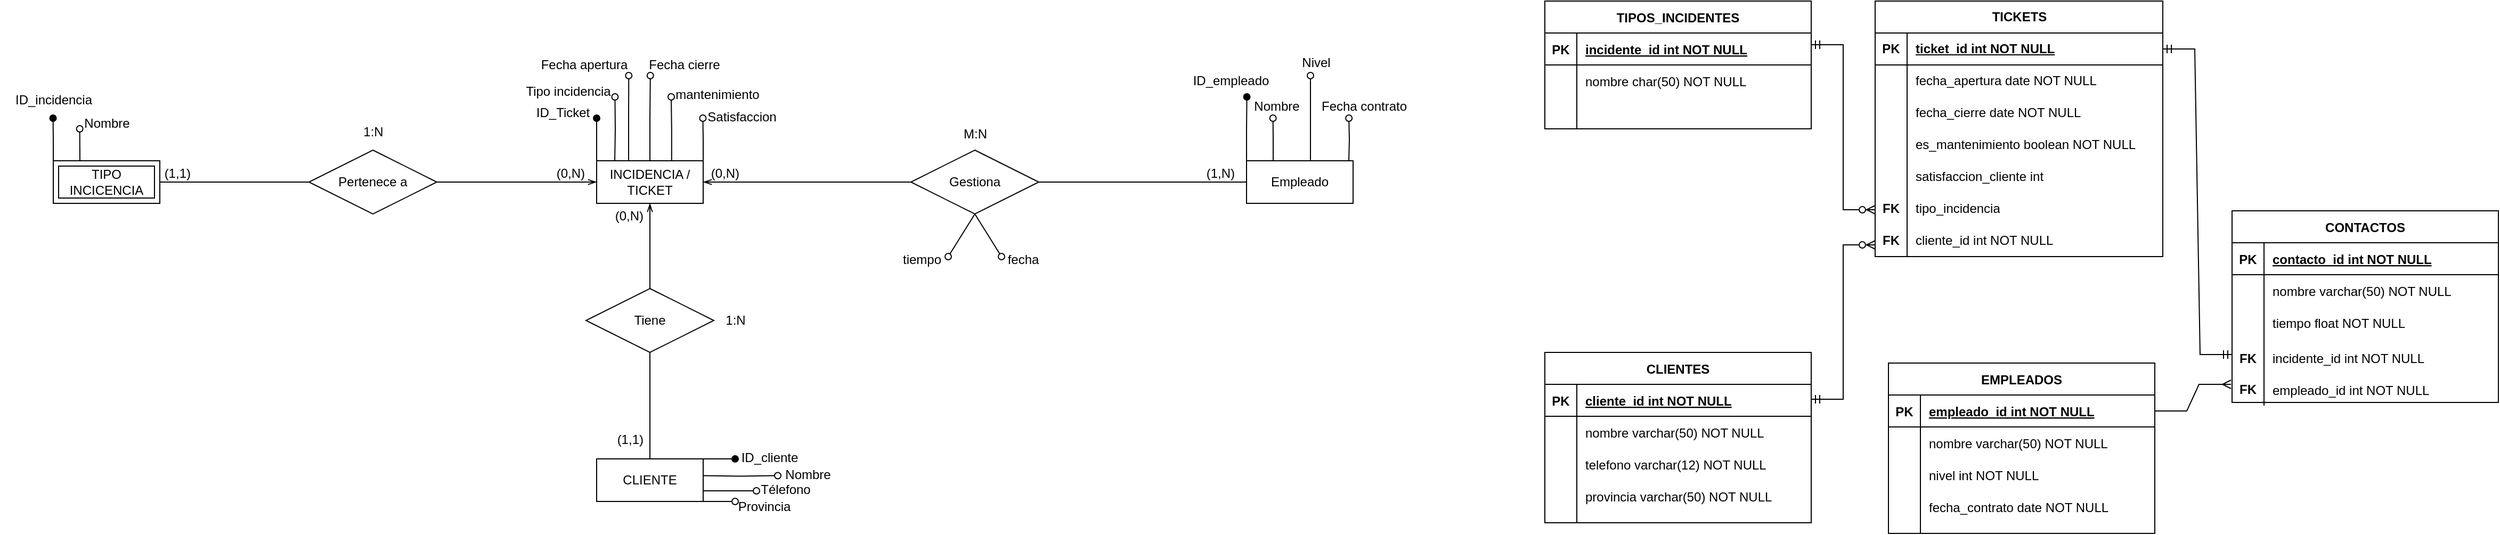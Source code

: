 <mxfile version="26.0.16">
  <diagram id="R2lEEEUBdFMjLlhIrx00" name="Page-1">
    <mxGraphModel dx="2867" dy="589" grid="1" gridSize="10" guides="1" tooltips="1" connect="1" arrows="1" fold="1" page="1" pageScale="1" pageWidth="850" pageHeight="1100" math="0" shadow="0" extFonts="Permanent Marker^https://fonts.googleapis.com/css?family=Permanent+Marker">
      <root>
        <mxCell id="0" />
        <mxCell id="1" parent="0" />
        <mxCell id="C-vyLk0tnHw3VtMMgP7b-2" value="CLIENTES" style="shape=table;startSize=30;container=1;collapsible=1;childLayout=tableLayout;fixedRows=1;rowLines=0;fontStyle=1;align=center;resizeLast=1;" parent="1" vertex="1">
          <mxGeometry x="-200" y="430" width="250" height="160" as="geometry" />
        </mxCell>
        <mxCell id="C-vyLk0tnHw3VtMMgP7b-3" value="" style="shape=partialRectangle;collapsible=0;dropTarget=0;pointerEvents=0;fillColor=none;points=[[0,0.5],[1,0.5]];portConstraint=eastwest;top=0;left=0;right=0;bottom=1;" parent="C-vyLk0tnHw3VtMMgP7b-2" vertex="1">
          <mxGeometry y="30" width="250" height="30" as="geometry" />
        </mxCell>
        <mxCell id="C-vyLk0tnHw3VtMMgP7b-4" value="PK" style="shape=partialRectangle;overflow=hidden;connectable=0;fillColor=none;top=0;left=0;bottom=0;right=0;fontStyle=1;" parent="C-vyLk0tnHw3VtMMgP7b-3" vertex="1">
          <mxGeometry width="30" height="30" as="geometry">
            <mxRectangle width="30" height="30" as="alternateBounds" />
          </mxGeometry>
        </mxCell>
        <mxCell id="C-vyLk0tnHw3VtMMgP7b-5" value="cliente_id int NOT NULL" style="shape=partialRectangle;overflow=hidden;connectable=0;fillColor=none;top=0;left=0;bottom=0;right=0;align=left;spacingLeft=6;fontStyle=5;" parent="C-vyLk0tnHw3VtMMgP7b-3" vertex="1">
          <mxGeometry x="30" width="220" height="30" as="geometry">
            <mxRectangle width="220" height="30" as="alternateBounds" />
          </mxGeometry>
        </mxCell>
        <mxCell id="C-vyLk0tnHw3VtMMgP7b-6" value="" style="shape=partialRectangle;collapsible=0;dropTarget=0;pointerEvents=0;fillColor=none;points=[[0,0.5],[1,0.5]];portConstraint=eastwest;top=0;left=0;right=0;bottom=0;" parent="C-vyLk0tnHw3VtMMgP7b-2" vertex="1">
          <mxGeometry y="60" width="250" height="30" as="geometry" />
        </mxCell>
        <mxCell id="C-vyLk0tnHw3VtMMgP7b-7" value="" style="shape=partialRectangle;overflow=hidden;connectable=0;fillColor=none;top=0;left=0;bottom=0;right=0;" parent="C-vyLk0tnHw3VtMMgP7b-6" vertex="1">
          <mxGeometry width="30" height="30" as="geometry">
            <mxRectangle width="30" height="30" as="alternateBounds" />
          </mxGeometry>
        </mxCell>
        <mxCell id="C-vyLk0tnHw3VtMMgP7b-8" value="nombre varchar(50) NOT NULL" style="shape=partialRectangle;overflow=hidden;connectable=0;fillColor=none;top=0;left=0;bottom=0;right=0;align=left;spacingLeft=6;" parent="C-vyLk0tnHw3VtMMgP7b-6" vertex="1">
          <mxGeometry x="30" width="220" height="30" as="geometry">
            <mxRectangle width="220" height="30" as="alternateBounds" />
          </mxGeometry>
        </mxCell>
        <mxCell id="C-vyLk0tnHw3VtMMgP7b-9" value="" style="shape=partialRectangle;collapsible=0;dropTarget=0;pointerEvents=0;fillColor=none;points=[[0,0.5],[1,0.5]];portConstraint=eastwest;top=0;left=0;right=0;bottom=0;" parent="C-vyLk0tnHw3VtMMgP7b-2" vertex="1">
          <mxGeometry y="90" width="250" height="30" as="geometry" />
        </mxCell>
        <mxCell id="C-vyLk0tnHw3VtMMgP7b-10" value="" style="shape=partialRectangle;overflow=hidden;connectable=0;fillColor=none;top=0;left=0;bottom=0;right=0;" parent="C-vyLk0tnHw3VtMMgP7b-9" vertex="1">
          <mxGeometry width="30" height="30" as="geometry">
            <mxRectangle width="30" height="30" as="alternateBounds" />
          </mxGeometry>
        </mxCell>
        <mxCell id="C-vyLk0tnHw3VtMMgP7b-11" value="telefono varchar(12) NOT NULL" style="shape=partialRectangle;overflow=hidden;connectable=0;fillColor=none;top=0;left=0;bottom=0;right=0;align=left;spacingLeft=6;" parent="C-vyLk0tnHw3VtMMgP7b-9" vertex="1">
          <mxGeometry x="30" width="220" height="30" as="geometry">
            <mxRectangle width="220" height="30" as="alternateBounds" />
          </mxGeometry>
        </mxCell>
        <mxCell id="B4G8lq1qEsqxErbtGo6q-1" value="TICKETS" style="shape=table;startSize=30;container=1;collapsible=1;childLayout=tableLayout;fixedRows=1;rowLines=0;fontStyle=1;align=center;resizeLast=1;html=1;" parent="1" vertex="1">
          <mxGeometry x="110" y="100" width="270" height="240" as="geometry" />
        </mxCell>
        <mxCell id="B4G8lq1qEsqxErbtGo6q-2" value="" style="shape=tableRow;horizontal=0;startSize=0;swimlaneHead=0;swimlaneBody=0;fillColor=none;collapsible=0;dropTarget=0;points=[[0,0.5],[1,0.5]];portConstraint=eastwest;top=0;left=0;right=0;bottom=1;" parent="B4G8lq1qEsqxErbtGo6q-1" vertex="1">
          <mxGeometry y="30" width="270" height="30" as="geometry" />
        </mxCell>
        <mxCell id="B4G8lq1qEsqxErbtGo6q-3" value="PK" style="shape=partialRectangle;connectable=0;fillColor=none;top=0;left=0;bottom=0;right=0;fontStyle=1;overflow=hidden;whiteSpace=wrap;html=1;" parent="B4G8lq1qEsqxErbtGo6q-2" vertex="1">
          <mxGeometry width="30" height="30" as="geometry">
            <mxRectangle width="30" height="30" as="alternateBounds" />
          </mxGeometry>
        </mxCell>
        <mxCell id="B4G8lq1qEsqxErbtGo6q-4" value="ticket_id int NOT NULL" style="shape=partialRectangle;connectable=0;fillColor=none;top=0;left=0;bottom=0;right=0;align=left;spacingLeft=6;fontStyle=5;overflow=hidden;whiteSpace=wrap;html=1;" parent="B4G8lq1qEsqxErbtGo6q-2" vertex="1">
          <mxGeometry x="30" width="240" height="30" as="geometry">
            <mxRectangle width="240" height="30" as="alternateBounds" />
          </mxGeometry>
        </mxCell>
        <mxCell id="B4G8lq1qEsqxErbtGo6q-5" value="" style="shape=tableRow;horizontal=0;startSize=0;swimlaneHead=0;swimlaneBody=0;fillColor=none;collapsible=0;dropTarget=0;points=[[0,0.5],[1,0.5]];portConstraint=eastwest;top=0;left=0;right=0;bottom=0;" parent="B4G8lq1qEsqxErbtGo6q-1" vertex="1">
          <mxGeometry y="60" width="270" height="30" as="geometry" />
        </mxCell>
        <mxCell id="B4G8lq1qEsqxErbtGo6q-6" value="" style="shape=partialRectangle;connectable=0;fillColor=none;top=0;left=0;bottom=0;right=0;editable=1;overflow=hidden;whiteSpace=wrap;html=1;" parent="B4G8lq1qEsqxErbtGo6q-5" vertex="1">
          <mxGeometry width="30" height="30" as="geometry">
            <mxRectangle width="30" height="30" as="alternateBounds" />
          </mxGeometry>
        </mxCell>
        <mxCell id="B4G8lq1qEsqxErbtGo6q-7" value="fecha_apertura date NOT NULL" style="shape=partialRectangle;connectable=0;fillColor=none;top=0;left=0;bottom=0;right=0;align=left;spacingLeft=6;overflow=hidden;whiteSpace=wrap;html=1;" parent="B4G8lq1qEsqxErbtGo6q-5" vertex="1">
          <mxGeometry x="30" width="240" height="30" as="geometry">
            <mxRectangle width="240" height="30" as="alternateBounds" />
          </mxGeometry>
        </mxCell>
        <mxCell id="B4G8lq1qEsqxErbtGo6q-8" value="" style="shape=tableRow;horizontal=0;startSize=0;swimlaneHead=0;swimlaneBody=0;fillColor=none;collapsible=0;dropTarget=0;points=[[0,0.5],[1,0.5]];portConstraint=eastwest;top=0;left=0;right=0;bottom=0;" parent="B4G8lq1qEsqxErbtGo6q-1" vertex="1">
          <mxGeometry y="90" width="270" height="30" as="geometry" />
        </mxCell>
        <mxCell id="B4G8lq1qEsqxErbtGo6q-9" value="" style="shape=partialRectangle;connectable=0;fillColor=none;top=0;left=0;bottom=0;right=0;editable=1;overflow=hidden;whiteSpace=wrap;html=1;" parent="B4G8lq1qEsqxErbtGo6q-8" vertex="1">
          <mxGeometry width="30" height="30" as="geometry">
            <mxRectangle width="30" height="30" as="alternateBounds" />
          </mxGeometry>
        </mxCell>
        <mxCell id="B4G8lq1qEsqxErbtGo6q-10" value="fecha_cierre date NOT NULL" style="shape=partialRectangle;connectable=0;fillColor=none;top=0;left=0;bottom=0;right=0;align=left;spacingLeft=6;overflow=hidden;whiteSpace=wrap;html=1;" parent="B4G8lq1qEsqxErbtGo6q-8" vertex="1">
          <mxGeometry x="30" width="240" height="30" as="geometry">
            <mxRectangle width="240" height="30" as="alternateBounds" />
          </mxGeometry>
        </mxCell>
        <mxCell id="B4G8lq1qEsqxErbtGo6q-11" value="" style="shape=tableRow;horizontal=0;startSize=0;swimlaneHead=0;swimlaneBody=0;fillColor=none;collapsible=0;dropTarget=0;points=[[0,0.5],[1,0.5]];portConstraint=eastwest;top=0;left=0;right=0;bottom=0;" parent="B4G8lq1qEsqxErbtGo6q-1" vertex="1">
          <mxGeometry y="120" width="270" height="30" as="geometry" />
        </mxCell>
        <mxCell id="B4G8lq1qEsqxErbtGo6q-12" value="" style="shape=partialRectangle;connectable=0;fillColor=none;top=0;left=0;bottom=0;right=0;editable=1;overflow=hidden;whiteSpace=wrap;html=1;" parent="B4G8lq1qEsqxErbtGo6q-11" vertex="1">
          <mxGeometry width="30" height="30" as="geometry">
            <mxRectangle width="30" height="30" as="alternateBounds" />
          </mxGeometry>
        </mxCell>
        <mxCell id="B4G8lq1qEsqxErbtGo6q-13" value="es_mantenimiento boolean NOT NULL" style="shape=partialRectangle;connectable=0;fillColor=none;top=0;left=0;bottom=0;right=0;align=left;spacingLeft=6;overflow=hidden;whiteSpace=wrap;html=1;" parent="B4G8lq1qEsqxErbtGo6q-11" vertex="1">
          <mxGeometry x="30" width="240" height="30" as="geometry">
            <mxRectangle width="240" height="30" as="alternateBounds" />
          </mxGeometry>
        </mxCell>
        <mxCell id="B4G8lq1qEsqxErbtGo6q-14" value="" style="shape=tableRow;horizontal=0;startSize=0;swimlaneHead=0;swimlaneBody=0;fillColor=none;collapsible=0;dropTarget=0;points=[[0,0.5],[1,0.5]];portConstraint=eastwest;top=0;left=0;right=0;bottom=0;" parent="1" vertex="1">
          <mxGeometry x="110" y="250" width="270" height="30" as="geometry" />
        </mxCell>
        <mxCell id="B4G8lq1qEsqxErbtGo6q-15" value="" style="shape=partialRectangle;connectable=0;fillColor=none;top=0;left=0;bottom=0;right=0;editable=1;overflow=hidden;whiteSpace=wrap;html=1;" parent="B4G8lq1qEsqxErbtGo6q-14" vertex="1">
          <mxGeometry width="30" height="30" as="geometry">
            <mxRectangle width="30" height="30" as="alternateBounds" />
          </mxGeometry>
        </mxCell>
        <mxCell id="B4G8lq1qEsqxErbtGo6q-16" value="satisfaccion_cliente int" style="shape=partialRectangle;connectable=0;fillColor=none;top=0;left=0;bottom=0;right=0;align=left;spacingLeft=6;overflow=hidden;whiteSpace=wrap;html=1;" parent="B4G8lq1qEsqxErbtGo6q-14" vertex="1">
          <mxGeometry x="30" width="240" height="30" as="geometry">
            <mxRectangle width="240" height="30" as="alternateBounds" />
          </mxGeometry>
        </mxCell>
        <mxCell id="B4G8lq1qEsqxErbtGo6q-17" value="" style="line;strokeWidth=1;rotatable=0;dashed=0;labelPosition=right;align=left;verticalAlign=middle;spacingTop=0;spacingLeft=6;points=[];portConstraint=eastwest;direction=south;" parent="1" vertex="1">
          <mxGeometry x="105" y="250" width="70" height="90" as="geometry" />
        </mxCell>
        <mxCell id="B4G8lq1qEsqxErbtGo6q-18" value="tipo_incidencia" style="shape=partialRectangle;connectable=0;fillColor=none;top=0;left=0;bottom=0;right=0;align=left;spacingLeft=6;overflow=hidden;whiteSpace=wrap;html=1;" parent="1" vertex="1">
          <mxGeometry x="140" y="280" width="240" height="30" as="geometry">
            <mxRectangle width="240" height="30" as="alternateBounds" />
          </mxGeometry>
        </mxCell>
        <mxCell id="B4G8lq1qEsqxErbtGo6q-19" value="FK" style="shape=partialRectangle;connectable=0;fillColor=none;top=0;left=0;bottom=0;right=0;fontStyle=1;overflow=hidden;whiteSpace=wrap;html=1;" parent="1" vertex="1">
          <mxGeometry x="110" y="280" width="30" height="30" as="geometry">
            <mxRectangle width="30" height="30" as="alternateBounds" />
          </mxGeometry>
        </mxCell>
        <mxCell id="B4G8lq1qEsqxErbtGo6q-20" value="cliente_id int NOT NULL" style="shape=partialRectangle;connectable=0;fillColor=none;top=0;left=0;bottom=0;right=0;align=left;spacingLeft=6;overflow=hidden;whiteSpace=wrap;html=1;" parent="1" vertex="1">
          <mxGeometry x="140" y="310" width="240" height="30" as="geometry">
            <mxRectangle width="240" height="30" as="alternateBounds" />
          </mxGeometry>
        </mxCell>
        <mxCell id="B4G8lq1qEsqxErbtGo6q-25" value="FK" style="shape=partialRectangle;connectable=0;fillColor=none;top=0;left=0;bottom=0;right=0;fontStyle=1;overflow=hidden;whiteSpace=wrap;html=1;" parent="1" vertex="1">
          <mxGeometry x="110" y="310" width="30" height="30" as="geometry">
            <mxRectangle width="30" height="30" as="alternateBounds" />
          </mxGeometry>
        </mxCell>
        <mxCell id="B4G8lq1qEsqxErbtGo6q-29" value="" style="edgeStyle=entityRelationEdgeStyle;fontSize=12;html=1;endArrow=ERzeroToMany;startArrow=ERmandOne;rounded=0;exitX=1;exitY=0.5;exitDx=0;exitDy=0;" parent="1" edge="1">
          <mxGeometry width="100" height="100" relative="1" as="geometry">
            <mxPoint x="50" y="474.0" as="sourcePoint" />
            <mxPoint x="110" y="329" as="targetPoint" />
            <Array as="points">
              <mxPoint x="185" y="299.0" />
              <mxPoint x="100" y="279.0" />
            </Array>
          </mxGeometry>
        </mxCell>
        <mxCell id="B4G8lq1qEsqxErbtGo6q-30" value="" style="line;strokeWidth=1;rotatable=0;dashed=0;labelPosition=right;align=left;verticalAlign=middle;spacingTop=0;spacingLeft=6;points=[];portConstraint=eastwest;direction=south;" parent="1" vertex="1">
          <mxGeometry x="-205" y="500" width="70" height="90" as="geometry" />
        </mxCell>
        <mxCell id="B4G8lq1qEsqxErbtGo6q-31" value="provincia varchar(50) NOT NULL" style="shape=partialRectangle;overflow=hidden;connectable=0;fillColor=none;top=0;left=0;bottom=0;right=0;align=left;spacingLeft=6;" parent="1" vertex="1">
          <mxGeometry x="-170" y="550" width="220" height="30" as="geometry">
            <mxRectangle width="220" height="30" as="alternateBounds" />
          </mxGeometry>
        </mxCell>
        <mxCell id="B4G8lq1qEsqxErbtGo6q-32" value="EMPLEADOS" style="shape=table;startSize=30;container=1;collapsible=1;childLayout=tableLayout;fixedRows=1;rowLines=0;fontStyle=1;align=center;resizeLast=1;" parent="1" vertex="1">
          <mxGeometry x="122.5" y="440" width="250" height="160" as="geometry" />
        </mxCell>
        <mxCell id="B4G8lq1qEsqxErbtGo6q-33" value="" style="shape=partialRectangle;collapsible=0;dropTarget=0;pointerEvents=0;fillColor=none;points=[[0,0.5],[1,0.5]];portConstraint=eastwest;top=0;left=0;right=0;bottom=1;" parent="B4G8lq1qEsqxErbtGo6q-32" vertex="1">
          <mxGeometry y="30" width="250" height="30" as="geometry" />
        </mxCell>
        <mxCell id="B4G8lq1qEsqxErbtGo6q-34" value="PK" style="shape=partialRectangle;overflow=hidden;connectable=0;fillColor=none;top=0;left=0;bottom=0;right=0;fontStyle=1;" parent="B4G8lq1qEsqxErbtGo6q-33" vertex="1">
          <mxGeometry width="30" height="30" as="geometry">
            <mxRectangle width="30" height="30" as="alternateBounds" />
          </mxGeometry>
        </mxCell>
        <mxCell id="B4G8lq1qEsqxErbtGo6q-35" value="empleado_id int NOT NULL" style="shape=partialRectangle;overflow=hidden;connectable=0;fillColor=none;top=0;left=0;bottom=0;right=0;align=left;spacingLeft=6;fontStyle=5;" parent="B4G8lq1qEsqxErbtGo6q-33" vertex="1">
          <mxGeometry x="30" width="220" height="30" as="geometry">
            <mxRectangle width="220" height="30" as="alternateBounds" />
          </mxGeometry>
        </mxCell>
        <mxCell id="B4G8lq1qEsqxErbtGo6q-36" value="" style="shape=partialRectangle;collapsible=0;dropTarget=0;pointerEvents=0;fillColor=none;points=[[0,0.5],[1,0.5]];portConstraint=eastwest;top=0;left=0;right=0;bottom=0;" parent="B4G8lq1qEsqxErbtGo6q-32" vertex="1">
          <mxGeometry y="60" width="250" height="30" as="geometry" />
        </mxCell>
        <mxCell id="B4G8lq1qEsqxErbtGo6q-37" value="" style="shape=partialRectangle;overflow=hidden;connectable=0;fillColor=none;top=0;left=0;bottom=0;right=0;" parent="B4G8lq1qEsqxErbtGo6q-36" vertex="1">
          <mxGeometry width="30" height="30" as="geometry">
            <mxRectangle width="30" height="30" as="alternateBounds" />
          </mxGeometry>
        </mxCell>
        <mxCell id="B4G8lq1qEsqxErbtGo6q-38" value="nombre varchar(50) NOT NULL" style="shape=partialRectangle;overflow=hidden;connectable=0;fillColor=none;top=0;left=0;bottom=0;right=0;align=left;spacingLeft=6;" parent="B4G8lq1qEsqxErbtGo6q-36" vertex="1">
          <mxGeometry x="30" width="220" height="30" as="geometry">
            <mxRectangle width="220" height="30" as="alternateBounds" />
          </mxGeometry>
        </mxCell>
        <mxCell id="B4G8lq1qEsqxErbtGo6q-39" value="" style="shape=partialRectangle;collapsible=0;dropTarget=0;pointerEvents=0;fillColor=none;points=[[0,0.5],[1,0.5]];portConstraint=eastwest;top=0;left=0;right=0;bottom=0;" parent="B4G8lq1qEsqxErbtGo6q-32" vertex="1">
          <mxGeometry y="90" width="250" height="30" as="geometry" />
        </mxCell>
        <mxCell id="B4G8lq1qEsqxErbtGo6q-40" value="" style="shape=partialRectangle;overflow=hidden;connectable=0;fillColor=none;top=0;left=0;bottom=0;right=0;" parent="B4G8lq1qEsqxErbtGo6q-39" vertex="1">
          <mxGeometry width="30" height="30" as="geometry">
            <mxRectangle width="30" height="30" as="alternateBounds" />
          </mxGeometry>
        </mxCell>
        <mxCell id="B4G8lq1qEsqxErbtGo6q-41" value="nivel int NOT NULL" style="shape=partialRectangle;overflow=hidden;connectable=0;fillColor=none;top=0;left=0;bottom=0;right=0;align=left;spacingLeft=6;" parent="B4G8lq1qEsqxErbtGo6q-39" vertex="1">
          <mxGeometry x="30" width="220" height="30" as="geometry">
            <mxRectangle width="220" height="30" as="alternateBounds" />
          </mxGeometry>
        </mxCell>
        <mxCell id="B4G8lq1qEsqxErbtGo6q-42" value="" style="line;strokeWidth=1;rotatable=0;dashed=0;labelPosition=right;align=left;verticalAlign=middle;spacingTop=0;spacingLeft=6;points=[];portConstraint=eastwest;direction=south;" parent="1" vertex="1">
          <mxGeometry x="117.5" y="510" width="70" height="90" as="geometry" />
        </mxCell>
        <mxCell id="B4G8lq1qEsqxErbtGo6q-43" value="fecha_contrato date NOT NULL" style="shape=partialRectangle;overflow=hidden;connectable=0;fillColor=none;top=0;left=0;bottom=0;right=0;align=left;spacingLeft=6;" parent="1" vertex="1">
          <mxGeometry x="152.5" y="560" width="220" height="30" as="geometry">
            <mxRectangle width="220" height="30" as="alternateBounds" />
          </mxGeometry>
        </mxCell>
        <mxCell id="B4G8lq1qEsqxErbtGo6q-44" value="TIPOS_INCIDENTES" style="shape=table;startSize=30;container=1;collapsible=1;childLayout=tableLayout;fixedRows=1;rowLines=0;fontStyle=1;align=center;resizeLast=1;" parent="1" vertex="1">
          <mxGeometry x="-200" y="100" width="250" height="120" as="geometry" />
        </mxCell>
        <mxCell id="B4G8lq1qEsqxErbtGo6q-45" value="" style="shape=partialRectangle;collapsible=0;dropTarget=0;pointerEvents=0;fillColor=none;points=[[0,0.5],[1,0.5]];portConstraint=eastwest;top=0;left=0;right=0;bottom=1;" parent="B4G8lq1qEsqxErbtGo6q-44" vertex="1">
          <mxGeometry y="30" width="250" height="30" as="geometry" />
        </mxCell>
        <mxCell id="B4G8lq1qEsqxErbtGo6q-46" value="PK" style="shape=partialRectangle;overflow=hidden;connectable=0;fillColor=none;top=0;left=0;bottom=0;right=0;fontStyle=1;" parent="B4G8lq1qEsqxErbtGo6q-45" vertex="1">
          <mxGeometry width="30" height="30" as="geometry">
            <mxRectangle width="30" height="30" as="alternateBounds" />
          </mxGeometry>
        </mxCell>
        <mxCell id="B4G8lq1qEsqxErbtGo6q-47" value="incidente_id int NOT NULL" style="shape=partialRectangle;overflow=hidden;connectable=0;fillColor=none;top=0;left=0;bottom=0;right=0;align=left;spacingLeft=6;fontStyle=5;" parent="B4G8lq1qEsqxErbtGo6q-45" vertex="1">
          <mxGeometry x="30" width="220" height="30" as="geometry">
            <mxRectangle width="220" height="30" as="alternateBounds" />
          </mxGeometry>
        </mxCell>
        <mxCell id="B4G8lq1qEsqxErbtGo6q-48" value="" style="shape=partialRectangle;collapsible=0;dropTarget=0;pointerEvents=0;fillColor=none;points=[[0,0.5],[1,0.5]];portConstraint=eastwest;top=0;left=0;right=0;bottom=0;" parent="B4G8lq1qEsqxErbtGo6q-44" vertex="1">
          <mxGeometry y="60" width="250" height="30" as="geometry" />
        </mxCell>
        <mxCell id="B4G8lq1qEsqxErbtGo6q-49" value="" style="shape=partialRectangle;overflow=hidden;connectable=0;fillColor=none;top=0;left=0;bottom=0;right=0;" parent="B4G8lq1qEsqxErbtGo6q-48" vertex="1">
          <mxGeometry width="30" height="30" as="geometry">
            <mxRectangle width="30" height="30" as="alternateBounds" />
          </mxGeometry>
        </mxCell>
        <mxCell id="B4G8lq1qEsqxErbtGo6q-50" value="nombre char(50) NOT NULL" style="shape=partialRectangle;overflow=hidden;connectable=0;fillColor=none;top=0;left=0;bottom=0;right=0;align=left;spacingLeft=6;" parent="B4G8lq1qEsqxErbtGo6q-48" vertex="1">
          <mxGeometry x="30" width="220" height="30" as="geometry">
            <mxRectangle width="220" height="30" as="alternateBounds" />
          </mxGeometry>
        </mxCell>
        <mxCell id="B4G8lq1qEsqxErbtGo6q-51" value="" style="shape=partialRectangle;collapsible=0;dropTarget=0;pointerEvents=0;fillColor=none;points=[[0,0.5],[1,0.5]];portConstraint=eastwest;top=0;left=0;right=0;bottom=0;" parent="B4G8lq1qEsqxErbtGo6q-44" vertex="1">
          <mxGeometry y="90" width="250" height="30" as="geometry" />
        </mxCell>
        <mxCell id="B4G8lq1qEsqxErbtGo6q-52" value="" style="shape=partialRectangle;overflow=hidden;connectable=0;fillColor=none;top=0;left=0;bottom=0;right=0;" parent="B4G8lq1qEsqxErbtGo6q-51" vertex="1">
          <mxGeometry width="30" height="30" as="geometry">
            <mxRectangle width="30" height="30" as="alternateBounds" />
          </mxGeometry>
        </mxCell>
        <mxCell id="B4G8lq1qEsqxErbtGo6q-53" value="" style="shape=partialRectangle;overflow=hidden;connectable=0;fillColor=none;top=0;left=0;bottom=0;right=0;align=left;spacingLeft=6;" parent="B4G8lq1qEsqxErbtGo6q-51" vertex="1">
          <mxGeometry x="30" width="220" height="30" as="geometry">
            <mxRectangle width="220" height="30" as="alternateBounds" />
          </mxGeometry>
        </mxCell>
        <mxCell id="B4G8lq1qEsqxErbtGo6q-56" value="" style="edgeStyle=entityRelationEdgeStyle;fontSize=12;html=1;endArrow=ERzeroToMany;startArrow=ERmandOne;rounded=0;exitX=1;exitY=0.5;exitDx=0;exitDy=0;" parent="1" edge="1">
          <mxGeometry width="100" height="100" relative="1" as="geometry">
            <mxPoint x="50" y="141" as="sourcePoint" />
            <mxPoint x="110" y="296" as="targetPoint" />
            <Array as="points">
              <mxPoint x="155" y="256.0" />
              <mxPoint x="70" y="236.0" />
            </Array>
          </mxGeometry>
        </mxCell>
        <mxCell id="B4G8lq1qEsqxErbtGo6q-57" value="CONTACTOS" style="shape=table;startSize=30;container=1;collapsible=1;childLayout=tableLayout;fixedRows=1;rowLines=0;fontStyle=1;align=center;resizeLast=1;" parent="1" vertex="1">
          <mxGeometry x="445" y="297" width="250" height="180" as="geometry" />
        </mxCell>
        <mxCell id="B4G8lq1qEsqxErbtGo6q-58" value="" style="shape=partialRectangle;collapsible=0;dropTarget=0;pointerEvents=0;fillColor=none;points=[[0,0.5],[1,0.5]];portConstraint=eastwest;top=0;left=0;right=0;bottom=1;" parent="B4G8lq1qEsqxErbtGo6q-57" vertex="1">
          <mxGeometry y="30" width="250" height="30" as="geometry" />
        </mxCell>
        <mxCell id="B4G8lq1qEsqxErbtGo6q-59" value="PK" style="shape=partialRectangle;overflow=hidden;connectable=0;fillColor=none;top=0;left=0;bottom=0;right=0;fontStyle=1;" parent="B4G8lq1qEsqxErbtGo6q-58" vertex="1">
          <mxGeometry width="30" height="30" as="geometry">
            <mxRectangle width="30" height="30" as="alternateBounds" />
          </mxGeometry>
        </mxCell>
        <mxCell id="B4G8lq1qEsqxErbtGo6q-60" value="contacto_id int NOT NULL" style="shape=partialRectangle;overflow=hidden;connectable=0;fillColor=none;top=0;left=0;bottom=0;right=0;align=left;spacingLeft=6;fontStyle=5;" parent="B4G8lq1qEsqxErbtGo6q-58" vertex="1">
          <mxGeometry x="30" width="220" height="30" as="geometry">
            <mxRectangle width="220" height="30" as="alternateBounds" />
          </mxGeometry>
        </mxCell>
        <mxCell id="B4G8lq1qEsqxErbtGo6q-61" value="" style="shape=partialRectangle;collapsible=0;dropTarget=0;pointerEvents=0;fillColor=none;points=[[0,0.5],[1,0.5]];portConstraint=eastwest;top=0;left=0;right=0;bottom=0;" parent="B4G8lq1qEsqxErbtGo6q-57" vertex="1">
          <mxGeometry y="60" width="250" height="30" as="geometry" />
        </mxCell>
        <mxCell id="B4G8lq1qEsqxErbtGo6q-62" value="" style="shape=partialRectangle;overflow=hidden;connectable=0;fillColor=none;top=0;left=0;bottom=0;right=0;" parent="B4G8lq1qEsqxErbtGo6q-61" vertex="1">
          <mxGeometry width="30" height="30" as="geometry">
            <mxRectangle width="30" height="30" as="alternateBounds" />
          </mxGeometry>
        </mxCell>
        <mxCell id="B4G8lq1qEsqxErbtGo6q-63" value="nombre varchar(50) NOT NULL" style="shape=partialRectangle;overflow=hidden;connectable=0;fillColor=none;top=0;left=0;bottom=0;right=0;align=left;spacingLeft=6;" parent="B4G8lq1qEsqxErbtGo6q-61" vertex="1">
          <mxGeometry x="30" width="220" height="30" as="geometry">
            <mxRectangle width="220" height="30" as="alternateBounds" />
          </mxGeometry>
        </mxCell>
        <mxCell id="B4G8lq1qEsqxErbtGo6q-64" value="" style="shape=partialRectangle;collapsible=0;dropTarget=0;pointerEvents=0;fillColor=none;points=[[0,0.5],[1,0.5]];portConstraint=eastwest;top=0;left=0;right=0;bottom=0;" parent="B4G8lq1qEsqxErbtGo6q-57" vertex="1">
          <mxGeometry y="90" width="250" height="30" as="geometry" />
        </mxCell>
        <mxCell id="B4G8lq1qEsqxErbtGo6q-65" value="" style="shape=partialRectangle;overflow=hidden;connectable=0;fillColor=none;top=0;left=0;bottom=0;right=0;" parent="B4G8lq1qEsqxErbtGo6q-64" vertex="1">
          <mxGeometry width="30" height="30" as="geometry">
            <mxRectangle width="30" height="30" as="alternateBounds" />
          </mxGeometry>
        </mxCell>
        <mxCell id="B4G8lq1qEsqxErbtGo6q-66" value="tiempo float NOT NULL" style="shape=partialRectangle;overflow=hidden;connectable=0;fillColor=none;top=0;left=0;bottom=0;right=0;align=left;spacingLeft=6;" parent="B4G8lq1qEsqxErbtGo6q-64" vertex="1">
          <mxGeometry x="30" width="220" height="30" as="geometry">
            <mxRectangle width="220" height="30" as="alternateBounds" />
          </mxGeometry>
        </mxCell>
        <mxCell id="B4G8lq1qEsqxErbtGo6q-67" value="" style="line;strokeWidth=1;rotatable=0;dashed=0;labelPosition=right;align=left;verticalAlign=middle;spacingTop=0;spacingLeft=6;points=[];portConstraint=eastwest;direction=south;" parent="1" vertex="1">
          <mxGeometry x="440" y="370" width="70" height="110" as="geometry" />
        </mxCell>
        <mxCell id="B4G8lq1qEsqxErbtGo6q-68" value="incidente_id int NOT NULL" style="shape=partialRectangle;overflow=hidden;connectable=0;fillColor=none;top=0;left=0;bottom=0;right=0;align=left;spacingLeft=6;" parent="1" vertex="1">
          <mxGeometry x="475" y="420" width="220" height="30" as="geometry">
            <mxRectangle width="220" height="30" as="alternateBounds" />
          </mxGeometry>
        </mxCell>
        <mxCell id="B4G8lq1qEsqxErbtGo6q-69" value="empleado_id int NOT NULL" style="shape=partialRectangle;overflow=hidden;connectable=0;fillColor=none;top=0;left=0;bottom=0;right=0;align=left;spacingLeft=6;" parent="1" vertex="1">
          <mxGeometry x="475" y="450" width="220" height="30" as="geometry">
            <mxRectangle width="220" height="30" as="alternateBounds" />
          </mxGeometry>
        </mxCell>
        <mxCell id="B4G8lq1qEsqxErbtGo6q-70" value="FK" style="shape=partialRectangle;connectable=0;fillColor=none;top=0;left=0;bottom=0;right=0;fontStyle=1;overflow=hidden;whiteSpace=wrap;html=1;" parent="1" vertex="1">
          <mxGeometry x="445" y="450" width="30" height="30" as="geometry">
            <mxRectangle width="30" height="30" as="alternateBounds" />
          </mxGeometry>
        </mxCell>
        <mxCell id="BNmBC-de39tePwoAS77N-25" style="edgeStyle=orthogonalEdgeStyle;rounded=0;orthogonalLoop=1;jettySize=auto;html=1;exitX=0;exitY=0;exitDx=0;exitDy=0;endArrow=oval;endFill=1;" parent="1" source="BNmBC-de39tePwoAS77N-1" edge="1">
          <mxGeometry relative="1" as="geometry">
            <mxPoint x="-1090" y="210" as="targetPoint" />
          </mxGeometry>
        </mxCell>
        <mxCell id="BNmBC-de39tePwoAS77N-27" style="edgeStyle=orthogonalEdgeStyle;rounded=0;orthogonalLoop=1;jettySize=auto;html=1;exitX=0.25;exitY=0;exitDx=0;exitDy=0;endArrow=oval;endFill=0;" parent="1" edge="1">
          <mxGeometry relative="1" as="geometry">
            <mxPoint x="-1059.857" y="170" as="targetPoint" />
            <mxPoint x="-1060" y="250" as="sourcePoint" />
            <Array as="points">
              <mxPoint x="-1060" y="210" />
              <mxPoint x="-1060" y="210" />
            </Array>
          </mxGeometry>
        </mxCell>
        <mxCell id="BNmBC-de39tePwoAS77N-34" style="edgeStyle=orthogonalEdgeStyle;rounded=0;orthogonalLoop=1;jettySize=auto;html=1;exitX=0.5;exitY=0;exitDx=0;exitDy=0;endArrow=oval;endFill=0;" parent="1" source="BNmBC-de39tePwoAS77N-1" edge="1">
          <mxGeometry relative="1" as="geometry">
            <mxPoint x="-1039.6" y="170" as="targetPoint" />
          </mxGeometry>
        </mxCell>
        <mxCell id="BNmBC-de39tePwoAS77N-36" style="edgeStyle=orthogonalEdgeStyle;rounded=0;orthogonalLoop=1;jettySize=auto;html=1;exitX=0.704;exitY=0.009;exitDx=0;exitDy=0;endArrow=oval;endFill=0;exitPerimeter=0;" parent="1" source="BNmBC-de39tePwoAS77N-1" edge="1">
          <mxGeometry relative="1" as="geometry">
            <mxPoint x="-1020" y="190" as="targetPoint" />
          </mxGeometry>
        </mxCell>
        <mxCell id="BNmBC-de39tePwoAS77N-39" style="edgeStyle=orthogonalEdgeStyle;rounded=0;orthogonalLoop=1;jettySize=auto;html=1;exitX=0.108;exitY=0.02;exitDx=0;exitDy=0;exitPerimeter=0;endArrow=oval;endFill=0;" parent="1" edge="1">
          <mxGeometry relative="1" as="geometry">
            <mxPoint x="-1072.8" y="190" as="targetPoint" />
            <mxPoint x="-1073.0" y="250.8" as="sourcePoint" />
          </mxGeometry>
        </mxCell>
        <mxCell id="BNmBC-de39tePwoAS77N-69" style="edgeStyle=orthogonalEdgeStyle;rounded=0;orthogonalLoop=1;jettySize=auto;html=1;exitX=1;exitY=0;exitDx=0;exitDy=0;endArrow=oval;endFill=0;" parent="1" source="BNmBC-de39tePwoAS77N-1" edge="1">
          <mxGeometry relative="1" as="geometry">
            <mxPoint x="-990.286" y="210" as="targetPoint" />
          </mxGeometry>
        </mxCell>
        <mxCell id="BNmBC-de39tePwoAS77N-1" value="INCIDENCIA / TICKET" style="whiteSpace=wrap;html=1;align=center;" parent="1" vertex="1">
          <mxGeometry x="-1090" y="250" width="100" height="40" as="geometry" />
        </mxCell>
        <mxCell id="BNmBC-de39tePwoAS77N-2" value="Gestiona" style="shape=rhombus;perimeter=rhombusPerimeter;whiteSpace=wrap;html=1;align=center;" parent="1" vertex="1">
          <mxGeometry x="-795" y="240" width="120" height="60" as="geometry" />
        </mxCell>
        <mxCell id="BNmBC-de39tePwoAS77N-31" style="edgeStyle=orthogonalEdgeStyle;rounded=0;orthogonalLoop=1;jettySize=auto;html=1;exitX=0;exitY=0;exitDx=0;exitDy=0;endArrow=oval;endFill=1;" parent="1" source="BNmBC-de39tePwoAS77N-3" edge="1">
          <mxGeometry relative="1" as="geometry">
            <mxPoint x="-479.714" y="190" as="targetPoint" />
          </mxGeometry>
        </mxCell>
        <mxCell id="BNmBC-de39tePwoAS77N-58" style="edgeStyle=orthogonalEdgeStyle;rounded=0;orthogonalLoop=1;jettySize=auto;html=1;exitX=0.25;exitY=0;exitDx=0;exitDy=0;endArrow=oval;endFill=0;" parent="1" source="BNmBC-de39tePwoAS77N-3" edge="1">
          <mxGeometry relative="1" as="geometry">
            <mxPoint x="-455.171" y="210" as="targetPoint" />
          </mxGeometry>
        </mxCell>
        <mxCell id="BNmBC-de39tePwoAS77N-59" style="edgeStyle=orthogonalEdgeStyle;rounded=0;orthogonalLoop=1;jettySize=auto;html=1;exitX=0.5;exitY=0;exitDx=0;exitDy=0;endArrow=oval;endFill=0;" parent="1" edge="1">
          <mxGeometry relative="1" as="geometry">
            <mxPoint x="-420" y="170" as="targetPoint" />
            <mxPoint x="-417" y="250" as="sourcePoint" />
            <Array as="points">
              <mxPoint x="-417" y="251" />
              <mxPoint x="-420" y="251" />
            </Array>
          </mxGeometry>
        </mxCell>
        <mxCell id="BNmBC-de39tePwoAS77N-60" style="edgeStyle=orthogonalEdgeStyle;rounded=0;orthogonalLoop=1;jettySize=auto;html=1;exitX=0.75;exitY=0;exitDx=0;exitDy=0;endArrow=oval;endFill=0;" parent="1" edge="1">
          <mxGeometry relative="1" as="geometry">
            <mxPoint x="-383.927" y="210" as="targetPoint" />
            <mxPoint x="-384" y="250" as="sourcePoint" />
          </mxGeometry>
        </mxCell>
        <mxCell id="BNmBC-de39tePwoAS77N-3" value="Empleado" style="whiteSpace=wrap;html=1;align=center;" parent="1" vertex="1">
          <mxGeometry x="-480" y="250" width="100" height="40" as="geometry" />
        </mxCell>
        <mxCell id="BNmBC-de39tePwoAS77N-5" value="" style="endArrow=openThin;html=1;rounded=0;entryX=1;entryY=0.5;entryDx=0;entryDy=0;exitX=0;exitY=0.5;exitDx=0;exitDy=0;endFill=0;startFill=0;" parent="1" source="BNmBC-de39tePwoAS77N-2" target="BNmBC-de39tePwoAS77N-1" edge="1">
          <mxGeometry relative="1" as="geometry">
            <mxPoint x="-850" y="250" as="sourcePoint" />
            <mxPoint x="-950" y="250" as="targetPoint" />
          </mxGeometry>
        </mxCell>
        <mxCell id="BNmBC-de39tePwoAS77N-6" value="(0,N)" style="resizable=0;html=1;whiteSpace=wrap;align=right;verticalAlign=bottom;" parent="BNmBC-de39tePwoAS77N-5" connectable="0" vertex="1">
          <mxGeometry x="1" relative="1" as="geometry">
            <mxPoint x="35" as="offset" />
          </mxGeometry>
        </mxCell>
        <mxCell id="BNmBC-de39tePwoAS77N-7" value="" style="endArrow=none;html=1;rounded=0;entryX=0;entryY=0.5;entryDx=0;entryDy=0;" parent="1" source="BNmBC-de39tePwoAS77N-2" target="BNmBC-de39tePwoAS77N-3" edge="1">
          <mxGeometry relative="1" as="geometry">
            <mxPoint x="-675" y="270" as="sourcePoint" />
            <mxPoint x="-515" y="270" as="targetPoint" />
          </mxGeometry>
        </mxCell>
        <mxCell id="BNmBC-de39tePwoAS77N-8" value="(1,N)" style="resizable=0;html=1;whiteSpace=wrap;align=right;verticalAlign=bottom;" parent="BNmBC-de39tePwoAS77N-7" connectable="0" vertex="1">
          <mxGeometry x="1" relative="1" as="geometry">
            <mxPoint x="-10" as="offset" />
          </mxGeometry>
        </mxCell>
        <mxCell id="BNmBC-de39tePwoAS77N-50" style="edgeStyle=orthogonalEdgeStyle;rounded=0;orthogonalLoop=1;jettySize=auto;html=1;exitX=1;exitY=0;exitDx=0;exitDy=0;endArrow=oval;endFill=1;" parent="1" source="BNmBC-de39tePwoAS77N-9" edge="1">
          <mxGeometry relative="1" as="geometry">
            <mxPoint x="-960" y="529.795" as="targetPoint" />
          </mxGeometry>
        </mxCell>
        <mxCell id="BNmBC-de39tePwoAS77N-51" style="edgeStyle=orthogonalEdgeStyle;rounded=0;orthogonalLoop=1;jettySize=auto;html=1;exitX=1;exitY=0.25;exitDx=0;exitDy=0;endArrow=oval;endFill=0;" parent="1" edge="1">
          <mxGeometry relative="1" as="geometry">
            <mxPoint x="-920" y="545.751" as="targetPoint" />
            <mxPoint x="-990" y="545.7" as="sourcePoint" />
          </mxGeometry>
        </mxCell>
        <mxCell id="BNmBC-de39tePwoAS77N-54" style="edgeStyle=orthogonalEdgeStyle;rounded=0;orthogonalLoop=1;jettySize=auto;html=1;exitX=1;exitY=0.75;exitDx=0;exitDy=0;endArrow=oval;endFill=0;" parent="1" source="BNmBC-de39tePwoAS77N-9" edge="1">
          <mxGeometry relative="1" as="geometry">
            <mxPoint x="-940" y="560" as="targetPoint" />
          </mxGeometry>
        </mxCell>
        <mxCell id="BNmBC-de39tePwoAS77N-56" style="edgeStyle=orthogonalEdgeStyle;rounded=0;orthogonalLoop=1;jettySize=auto;html=1;exitX=1;exitY=1;exitDx=0;exitDy=0;endArrow=oval;endFill=0;" parent="1" source="BNmBC-de39tePwoAS77N-9" edge="1">
          <mxGeometry relative="1" as="geometry">
            <mxPoint x="-960" y="570" as="targetPoint" />
          </mxGeometry>
        </mxCell>
        <mxCell id="BNmBC-de39tePwoAS77N-9" value="CLIENTE" style="whiteSpace=wrap;html=1;align=center;" parent="1" vertex="1">
          <mxGeometry x="-1090" y="530" width="100" height="40" as="geometry" />
        </mxCell>
        <mxCell id="BNmBC-de39tePwoAS77N-11" value="Pertenece a" style="shape=rhombus;perimeter=rhombusPerimeter;whiteSpace=wrap;html=1;align=center;" parent="1" vertex="1">
          <mxGeometry x="-1360" y="240" width="120" height="60" as="geometry" />
        </mxCell>
        <mxCell id="BNmBC-de39tePwoAS77N-12" value="" style="endArrow=none;html=1;rounded=0;entryX=1;entryY=0.5;entryDx=0;entryDy=0;endFill=1;startFill=0;" parent="1" source="BNmBC-de39tePwoAS77N-11" target="BNmBC-de39tePwoAS77N-38" edge="1">
          <mxGeometry relative="1" as="geometry">
            <mxPoint x="-1520" y="270" as="sourcePoint" />
            <mxPoint x="-1490" y="270" as="targetPoint" />
          </mxGeometry>
        </mxCell>
        <mxCell id="BNmBC-de39tePwoAS77N-13" value="(1,1)" style="resizable=0;html=1;whiteSpace=wrap;align=right;verticalAlign=bottom;" parent="BNmBC-de39tePwoAS77N-12" connectable="0" vertex="1">
          <mxGeometry x="1" relative="1" as="geometry">
            <mxPoint x="30" as="offset" />
          </mxGeometry>
        </mxCell>
        <mxCell id="BNmBC-de39tePwoAS77N-14" value="" style="endArrow=openThin;html=1;rounded=0;entryX=0;entryY=0.5;entryDx=0;entryDy=0;endFill=0;" parent="1" source="BNmBC-de39tePwoAS77N-11" target="BNmBC-de39tePwoAS77N-1" edge="1">
          <mxGeometry relative="1" as="geometry">
            <mxPoint x="-1240" y="270" as="sourcePoint" />
            <mxPoint x="-1080" y="270" as="targetPoint" />
          </mxGeometry>
        </mxCell>
        <mxCell id="BNmBC-de39tePwoAS77N-15" value="(0,N)" style="resizable=0;html=1;whiteSpace=wrap;align=right;verticalAlign=bottom;" parent="BNmBC-de39tePwoAS77N-14" connectable="0" vertex="1">
          <mxGeometry x="1" relative="1" as="geometry">
            <mxPoint x="-10" as="offset" />
          </mxGeometry>
        </mxCell>
        <mxCell id="BNmBC-de39tePwoAS77N-16" value="1:N" style="text;html=1;align=center;verticalAlign=middle;resizable=0;points=[];autosize=1;strokeColor=none;fillColor=none;" parent="1" vertex="1">
          <mxGeometry x="-1320" y="208" width="40" height="30" as="geometry" />
        </mxCell>
        <mxCell id="BNmBC-de39tePwoAS77N-17" value="M:N" style="text;html=1;align=center;verticalAlign=middle;resizable=0;points=[];autosize=1;strokeColor=none;fillColor=none;" parent="1" vertex="1">
          <mxGeometry x="-760" y="210" width="50" height="30" as="geometry" />
        </mxCell>
        <mxCell id="BNmBC-de39tePwoAS77N-18" value="Tiene" style="shape=rhombus;perimeter=rhombusPerimeter;whiteSpace=wrap;html=1;align=center;" parent="1" vertex="1">
          <mxGeometry x="-1100" y="370" width="120" height="60" as="geometry" />
        </mxCell>
        <mxCell id="BNmBC-de39tePwoAS77N-19" value="" style="endArrow=none;html=1;rounded=0;entryX=0.5;entryY=0;entryDx=0;entryDy=0;" parent="1" source="BNmBC-de39tePwoAS77N-18" target="BNmBC-de39tePwoAS77N-9" edge="1">
          <mxGeometry relative="1" as="geometry">
            <mxPoint x="-1040" y="430" as="sourcePoint" />
            <mxPoint x="-1040" y="590" as="targetPoint" />
          </mxGeometry>
        </mxCell>
        <mxCell id="BNmBC-de39tePwoAS77N-20" value="(1,1)" style="resizable=0;html=1;whiteSpace=wrap;align=right;verticalAlign=bottom;" parent="BNmBC-de39tePwoAS77N-19" connectable="0" vertex="1">
          <mxGeometry x="1" relative="1" as="geometry">
            <mxPoint x="-5" y="-10" as="offset" />
          </mxGeometry>
        </mxCell>
        <mxCell id="BNmBC-de39tePwoAS77N-21" value="" style="endArrow=openThin;html=1;rounded=0;entryX=0.5;entryY=1;entryDx=0;entryDy=0;endFill=0;" parent="1" source="BNmBC-de39tePwoAS77N-18" target="BNmBC-de39tePwoAS77N-1" edge="1">
          <mxGeometry relative="1" as="geometry">
            <mxPoint x="-1040" y="210" as="sourcePoint" />
            <mxPoint x="-1040" y="330" as="targetPoint" />
          </mxGeometry>
        </mxCell>
        <mxCell id="BNmBC-de39tePwoAS77N-22" value="(0,N)" style="resizable=0;html=1;whiteSpace=wrap;align=right;verticalAlign=bottom;" parent="BNmBC-de39tePwoAS77N-21" connectable="0" vertex="1">
          <mxGeometry x="1" relative="1" as="geometry">
            <mxPoint x="-5" y="20" as="offset" />
          </mxGeometry>
        </mxCell>
        <mxCell id="BNmBC-de39tePwoAS77N-26" value="ID_Ticket" style="text;html=1;align=center;verticalAlign=middle;resizable=0;points=[];autosize=1;strokeColor=none;fillColor=none;" parent="1" vertex="1">
          <mxGeometry x="-1157" y="190" width="70" height="30" as="geometry" />
        </mxCell>
        <mxCell id="BNmBC-de39tePwoAS77N-28" value="Fecha apertura" style="text;html=1;align=center;verticalAlign=middle;resizable=0;points=[];autosize=1;strokeColor=none;fillColor=none;" parent="1" vertex="1">
          <mxGeometry x="-1152" y="145" width="100" height="30" as="geometry" />
        </mxCell>
        <mxCell id="BNmBC-de39tePwoAS77N-29" value="1:N" style="text;html=1;align=center;verticalAlign=middle;resizable=0;points=[];autosize=1;strokeColor=none;fillColor=none;" parent="1" vertex="1">
          <mxGeometry x="-980" y="385" width="40" height="30" as="geometry" />
        </mxCell>
        <mxCell id="BNmBC-de39tePwoAS77N-32" value="ID_empleado" style="text;html=1;align=center;verticalAlign=middle;resizable=0;points=[];autosize=1;strokeColor=none;fillColor=none;" parent="1" vertex="1">
          <mxGeometry x="-540" y="160" width="90" height="30" as="geometry" />
        </mxCell>
        <mxCell id="BNmBC-de39tePwoAS77N-33" value="Fecha cierre" style="text;html=1;align=center;verticalAlign=middle;resizable=0;points=[];autosize=1;strokeColor=none;fillColor=none;" parent="1" vertex="1">
          <mxGeometry x="-1053" y="145" width="90" height="30" as="geometry" />
        </mxCell>
        <mxCell id="BNmBC-de39tePwoAS77N-37" value="mantenimiento" style="text;html=1;align=center;verticalAlign=middle;resizable=0;points=[];autosize=1;strokeColor=none;fillColor=none;" parent="1" vertex="1">
          <mxGeometry x="-1027" y="173" width="100" height="30" as="geometry" />
        </mxCell>
        <mxCell id="BNmBC-de39tePwoAS77N-65" style="edgeStyle=orthogonalEdgeStyle;rounded=0;orthogonalLoop=1;jettySize=auto;html=1;exitX=0;exitY=0;exitDx=0;exitDy=0;endArrow=oval;endFill=1;" parent="1" source="BNmBC-de39tePwoAS77N-38" edge="1">
          <mxGeometry relative="1" as="geometry">
            <mxPoint x="-1600.207" y="210" as="targetPoint" />
          </mxGeometry>
        </mxCell>
        <mxCell id="BNmBC-de39tePwoAS77N-67" style="edgeStyle=orthogonalEdgeStyle;rounded=0;orthogonalLoop=1;jettySize=auto;html=1;exitX=0.25;exitY=0;exitDx=0;exitDy=0;endArrow=oval;endFill=0;" parent="1" source="BNmBC-de39tePwoAS77N-38" edge="1">
          <mxGeometry relative="1" as="geometry">
            <mxPoint x="-1575.182" y="220" as="targetPoint" />
          </mxGeometry>
        </mxCell>
        <mxCell id="BNmBC-de39tePwoAS77N-38" value="TIPO INCICENCIA" style="shape=ext;margin=3;double=1;whiteSpace=wrap;html=1;align=center;" parent="1" vertex="1">
          <mxGeometry x="-1600" y="250" width="100" height="40" as="geometry" />
        </mxCell>
        <mxCell id="BNmBC-de39tePwoAS77N-40" value="Tipo incidencia" style="text;html=1;align=center;verticalAlign=middle;resizable=0;points=[];autosize=1;strokeColor=none;fillColor=none;" parent="1" vertex="1">
          <mxGeometry x="-1167" y="170" width="100" height="30" as="geometry" />
        </mxCell>
        <mxCell id="BNmBC-de39tePwoAS77N-44" value="tiempo " style="text;html=1;align=center;verticalAlign=middle;resizable=0;points=[];autosize=1;strokeColor=none;fillColor=none;" parent="1" vertex="1">
          <mxGeometry x="-815" y="328" width="60" height="30" as="geometry" />
        </mxCell>
        <mxCell id="BNmBC-de39tePwoAS77N-46" value="fecha" style="text;html=1;align=center;verticalAlign=middle;resizable=0;points=[];autosize=1;strokeColor=none;fillColor=none;" parent="1" vertex="1">
          <mxGeometry x="-715" y="328" width="50" height="30" as="geometry" />
        </mxCell>
        <mxCell id="BNmBC-de39tePwoAS77N-47" value="" style="endArrow=oval;html=1;rounded=0;endFill=0;exitX=0.5;exitY=1;exitDx=0;exitDy=0;" parent="1" source="BNmBC-de39tePwoAS77N-2" edge="1">
          <mxGeometry width="50" height="50" relative="1" as="geometry">
            <mxPoint x="-840" y="310" as="sourcePoint" />
            <mxPoint x="-760" y="340" as="targetPoint" />
          </mxGeometry>
        </mxCell>
        <mxCell id="BNmBC-de39tePwoAS77N-48" value="" style="endArrow=oval;html=1;rounded=0;endFill=0;exitX=0.5;exitY=1;exitDx=0;exitDy=0;" parent="1" source="BNmBC-de39tePwoAS77N-2" edge="1">
          <mxGeometry width="50" height="50" relative="1" as="geometry">
            <mxPoint x="-725" y="310" as="sourcePoint" />
            <mxPoint x="-710" y="340" as="targetPoint" />
          </mxGeometry>
        </mxCell>
        <mxCell id="BNmBC-de39tePwoAS77N-52" value="ID_cliente" style="text;html=1;align=center;verticalAlign=middle;resizable=0;points=[];autosize=1;strokeColor=none;fillColor=none;" parent="1" vertex="1">
          <mxGeometry x="-968" y="514" width="80" height="30" as="geometry" />
        </mxCell>
        <mxCell id="BNmBC-de39tePwoAS77N-53" value="Nombre" style="text;html=1;align=center;verticalAlign=middle;resizable=0;points=[];autosize=1;strokeColor=none;fillColor=none;" parent="1" vertex="1">
          <mxGeometry x="-927" y="530" width="70" height="30" as="geometry" />
        </mxCell>
        <mxCell id="BNmBC-de39tePwoAS77N-55" value="Télefono" style="text;html=1;align=center;verticalAlign=middle;resizable=0;points=[];autosize=1;strokeColor=none;fillColor=none;" parent="1" vertex="1">
          <mxGeometry x="-948" y="544" width="70" height="30" as="geometry" />
        </mxCell>
        <mxCell id="BNmBC-de39tePwoAS77N-57" value="Provincia" style="text;html=1;align=center;verticalAlign=middle;resizable=0;points=[];autosize=1;strokeColor=none;fillColor=none;" parent="1" vertex="1">
          <mxGeometry x="-968" y="560" width="70" height="30" as="geometry" />
        </mxCell>
        <mxCell id="BNmBC-de39tePwoAS77N-61" value="Nombre" style="text;html=1;align=center;verticalAlign=middle;resizable=0;points=[];autosize=1;strokeColor=none;fillColor=none;" parent="1" vertex="1">
          <mxGeometry x="-487" y="184" width="70" height="30" as="geometry" />
        </mxCell>
        <mxCell id="BNmBC-de39tePwoAS77N-62" value="Nivel" style="text;html=1;align=center;verticalAlign=middle;resizable=0;points=[];autosize=1;strokeColor=none;fillColor=none;" parent="1" vertex="1">
          <mxGeometry x="-440" y="143" width="50" height="30" as="geometry" />
        </mxCell>
        <mxCell id="BNmBC-de39tePwoAS77N-64" value="Fecha contrato" style="text;html=1;align=center;verticalAlign=middle;resizable=0;points=[];autosize=1;strokeColor=none;fillColor=none;" parent="1" vertex="1">
          <mxGeometry x="-420" y="184" width="100" height="30" as="geometry" />
        </mxCell>
        <mxCell id="BNmBC-de39tePwoAS77N-66" value="ID_incidencia" style="text;html=1;align=center;verticalAlign=middle;resizable=0;points=[];autosize=1;strokeColor=none;fillColor=none;" parent="1" vertex="1">
          <mxGeometry x="-1650" y="178" width="100" height="30" as="geometry" />
        </mxCell>
        <mxCell id="BNmBC-de39tePwoAS77N-68" value="Nombre" style="text;html=1;align=center;verticalAlign=middle;resizable=0;points=[];autosize=1;strokeColor=none;fillColor=none;" parent="1" vertex="1">
          <mxGeometry x="-1585" y="200" width="70" height="30" as="geometry" />
        </mxCell>
        <mxCell id="BNmBC-de39tePwoAS77N-70" value="Satisfaccion" style="text;html=1;align=center;verticalAlign=middle;resizable=0;points=[];autosize=1;strokeColor=none;fillColor=none;" parent="1" vertex="1">
          <mxGeometry x="-999" y="194" width="90" height="30" as="geometry" />
        </mxCell>
        <mxCell id="Qytv5T0Y_sYuLfih9Bt4-6" value="" style="edgeStyle=entityRelationEdgeStyle;fontSize=12;html=1;endArrow=ERmandOne;startArrow=ERmandOne;rounded=0;exitX=0;exitY=0.75;exitDx=0;exitDy=0;entryX=1;entryY=0.5;entryDx=0;entryDy=0;" edge="1" parent="1" source="B4G8lq1qEsqxErbtGo6q-57" target="B4G8lq1qEsqxErbtGo6q-2">
          <mxGeometry width="100" height="100" relative="1" as="geometry">
            <mxPoint x="460.0" y="437" as="sourcePoint" />
            <mxPoint x="379.73" y="145.92" as="targetPoint" />
          </mxGeometry>
        </mxCell>
        <mxCell id="Qytv5T0Y_sYuLfih9Bt4-7" value="FK" style="shape=partialRectangle;overflow=hidden;connectable=0;fillColor=none;top=0;left=0;bottom=0;right=0;fontStyle=1" vertex="1" parent="1">
          <mxGeometry x="445" y="420" width="30" height="30" as="geometry">
            <mxRectangle width="30" height="30" as="alternateBounds" />
          </mxGeometry>
        </mxCell>
        <mxCell id="Qytv5T0Y_sYuLfih9Bt4-8" value="" style="edgeStyle=entityRelationEdgeStyle;fontSize=12;html=1;endArrow=ERmany;rounded=0;exitX=1;exitY=0.5;exitDx=0;exitDy=0;" edge="1" parent="1" source="B4G8lq1qEsqxErbtGo6q-33">
          <mxGeometry width="100" height="100" relative="1" as="geometry">
            <mxPoint x="376.5" y="485" as="sourcePoint" />
            <mxPoint x="444" y="460" as="targetPoint" />
          </mxGeometry>
        </mxCell>
      </root>
    </mxGraphModel>
  </diagram>
</mxfile>
